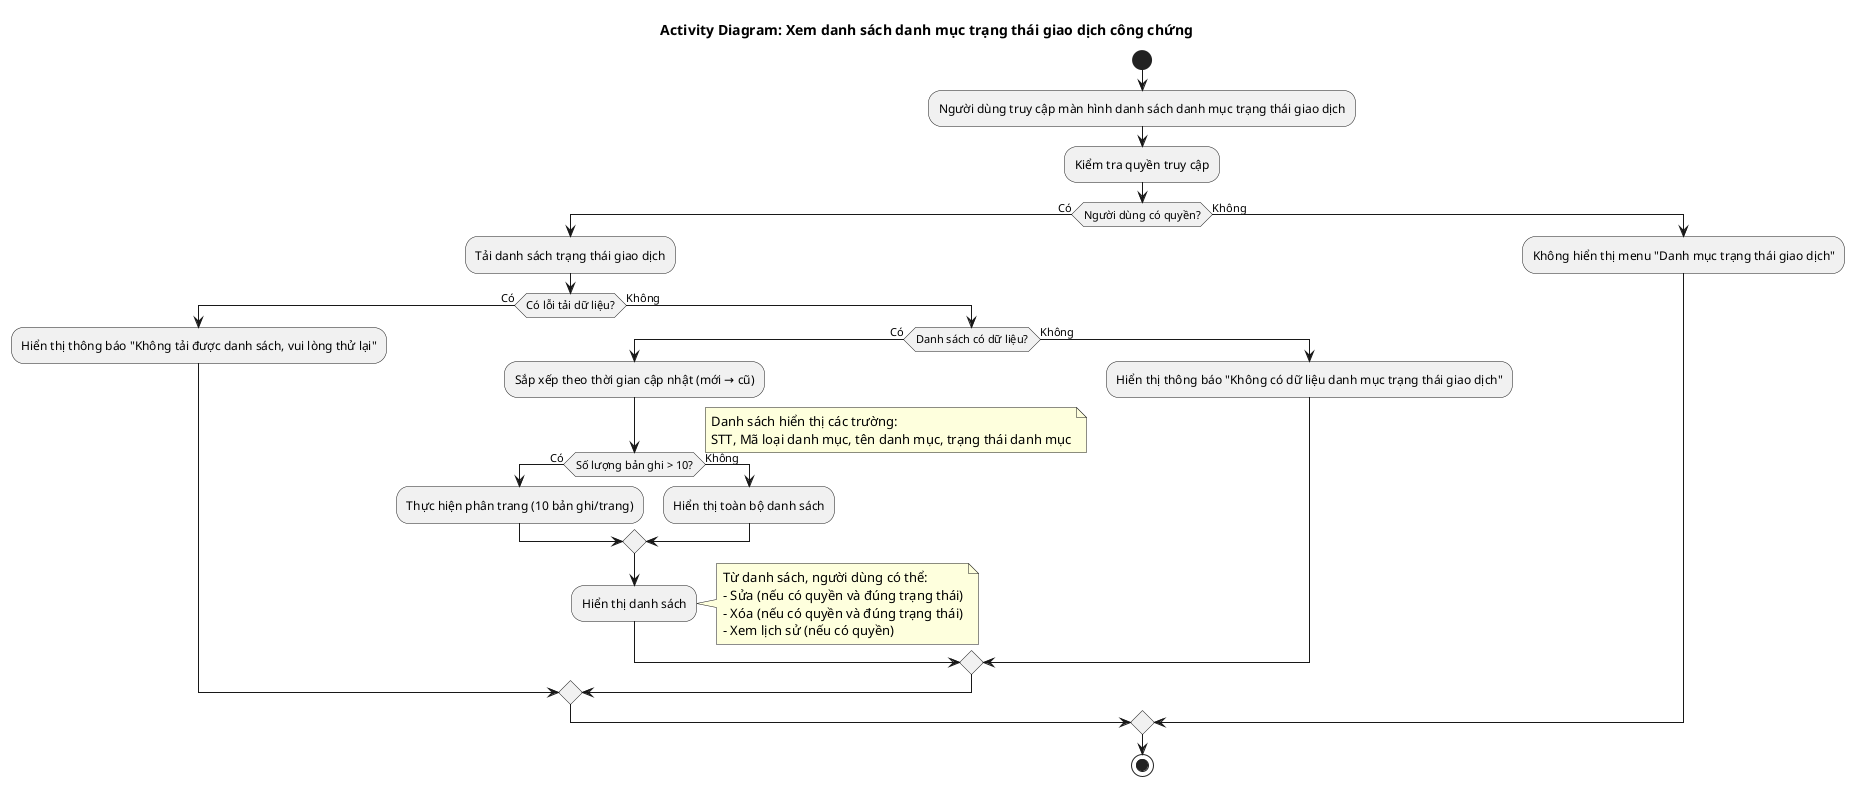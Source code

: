 @startuml DM_TTGiaodichCC_List
!pragma layout smetana
title Activity Diagram: Xem danh sách danh mục trạng thái giao dịch công chứng

start

:Người dùng truy cập màn hình danh sách danh mục trạng thái giao dịch;
:Kiểm tra quyền truy cập;
if (Người dùng có quyền?) then (Có)
  :Tải danh sách trạng thái giao dịch;
  if (Có lỗi tải dữ liệu?) then (Có)
    :Hiển thị thông báo "Không tải được danh sách, vui lòng thử lại";
  else (Không)
    if (Danh sách có dữ liệu?) then (Có)
      :Sắp xếp theo thời gian cập nhật (mới → cũ);
      if (Số lượng bản ghi > 10?) then (Có)
        :Thực hiện phân trang (10 bản ghi/trang);
      else (Không)
        :Hiển thị toàn bộ danh sách;
      endif
      note right
        Danh sách hiển thị các trường:
        STT, Mã loại danh mục, tên danh mục, trạng thái danh mục
      end note
      :Hiển thị danh sách;
      note right
        Từ danh sách, người dùng có thể:
        - Sửa (nếu có quyền và đúng trạng thái)
        - Xóa (nếu có quyền và đúng trạng thái)
        - Xem lịch sử (nếu có quyền)
      end note
    else (Không)
      :Hiển thị thông báo "Không có dữ liệu danh mục trạng thái giao dịch";
    endif
  endif
else (Không)
  :Không hiển thị menu "Danh mục trạng thái giao dịch";
endif

stop
@enduml